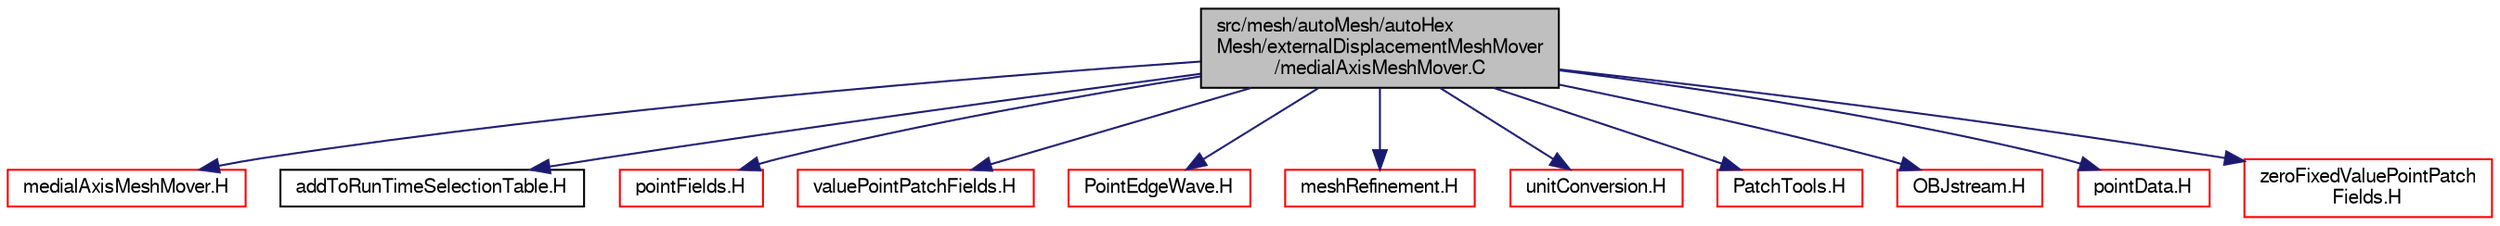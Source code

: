 digraph "src/mesh/autoMesh/autoHexMesh/externalDisplacementMeshMover/medialAxisMeshMover.C"
{
  bgcolor="transparent";
  edge [fontname="FreeSans",fontsize="10",labelfontname="FreeSans",labelfontsize="10"];
  node [fontname="FreeSans",fontsize="10",shape=record];
  Node0 [label="src/mesh/autoMesh/autoHex\lMesh/externalDisplacementMeshMover\l/medialAxisMeshMover.C",height=0.2,width=0.4,color="black", fillcolor="grey75", style="filled", fontcolor="black"];
  Node0 -> Node1 [color="midnightblue",fontsize="10",style="solid",fontname="FreeSans"];
  Node1 [label="medialAxisMeshMover.H",height=0.2,width=0.4,color="red",URL="$a06902.html"];
  Node0 -> Node300 [color="midnightblue",fontsize="10",style="solid",fontname="FreeSans"];
  Node300 [label="addToRunTimeSelectionTable.H",height=0.2,width=0.4,color="black",URL="$a09263.html",tooltip="Macros for easy insertion into run-time selection tables. "];
  Node0 -> Node3 [color="midnightblue",fontsize="10",style="solid",fontname="FreeSans"];
  Node3 [label="pointFields.H",height=0.2,width=0.4,color="red",URL="$a09881.html"];
  Node0 -> Node301 [color="midnightblue",fontsize="10",style="solid",fontname="FreeSans"];
  Node301 [label="valuePointPatchFields.H",height=0.2,width=0.4,color="red",URL="$a09950.html"];
  Node0 -> Node303 [color="midnightblue",fontsize="10",style="solid",fontname="FreeSans"];
  Node303 [label="PointEdgeWave.H",height=0.2,width=0.4,color="red",URL="$a07232.html"];
  Node0 -> Node287 [color="midnightblue",fontsize="10",style="solid",fontname="FreeSans"];
  Node287 [label="meshRefinement.H",height=0.2,width=0.4,color="red",URL="$a06920.html"];
  Node0 -> Node304 [color="midnightblue",fontsize="10",style="solid",fontname="FreeSans"];
  Node304 [label="unitConversion.H",height=0.2,width=0.4,color="red",URL="$a10280.html",tooltip="Unit conversion functions. "];
  Node0 -> Node306 [color="midnightblue",fontsize="10",style="solid",fontname="FreeSans"];
  Node306 [label="PatchTools.H",height=0.2,width=0.4,color="red",URL="$a11852.html"];
  Node0 -> Node307 [color="midnightblue",fontsize="10",style="solid",fontname="FreeSans"];
  Node307 [label="OBJstream.H",height=0.2,width=0.4,color="red",URL="$a15128.html"];
  Node0 -> Node316 [color="midnightblue",fontsize="10",style="solid",fontname="FreeSans"];
  Node316 [label="pointData.H",height=0.2,width=0.4,color="red",URL="$a06869.html"];
  Node0 -> Node321 [color="midnightblue",fontsize="10",style="solid",fontname="FreeSans"];
  Node321 [label="zeroFixedValuePointPatch\lFields.H",height=0.2,width=0.4,color="red",URL="$a06914.html"];
}
